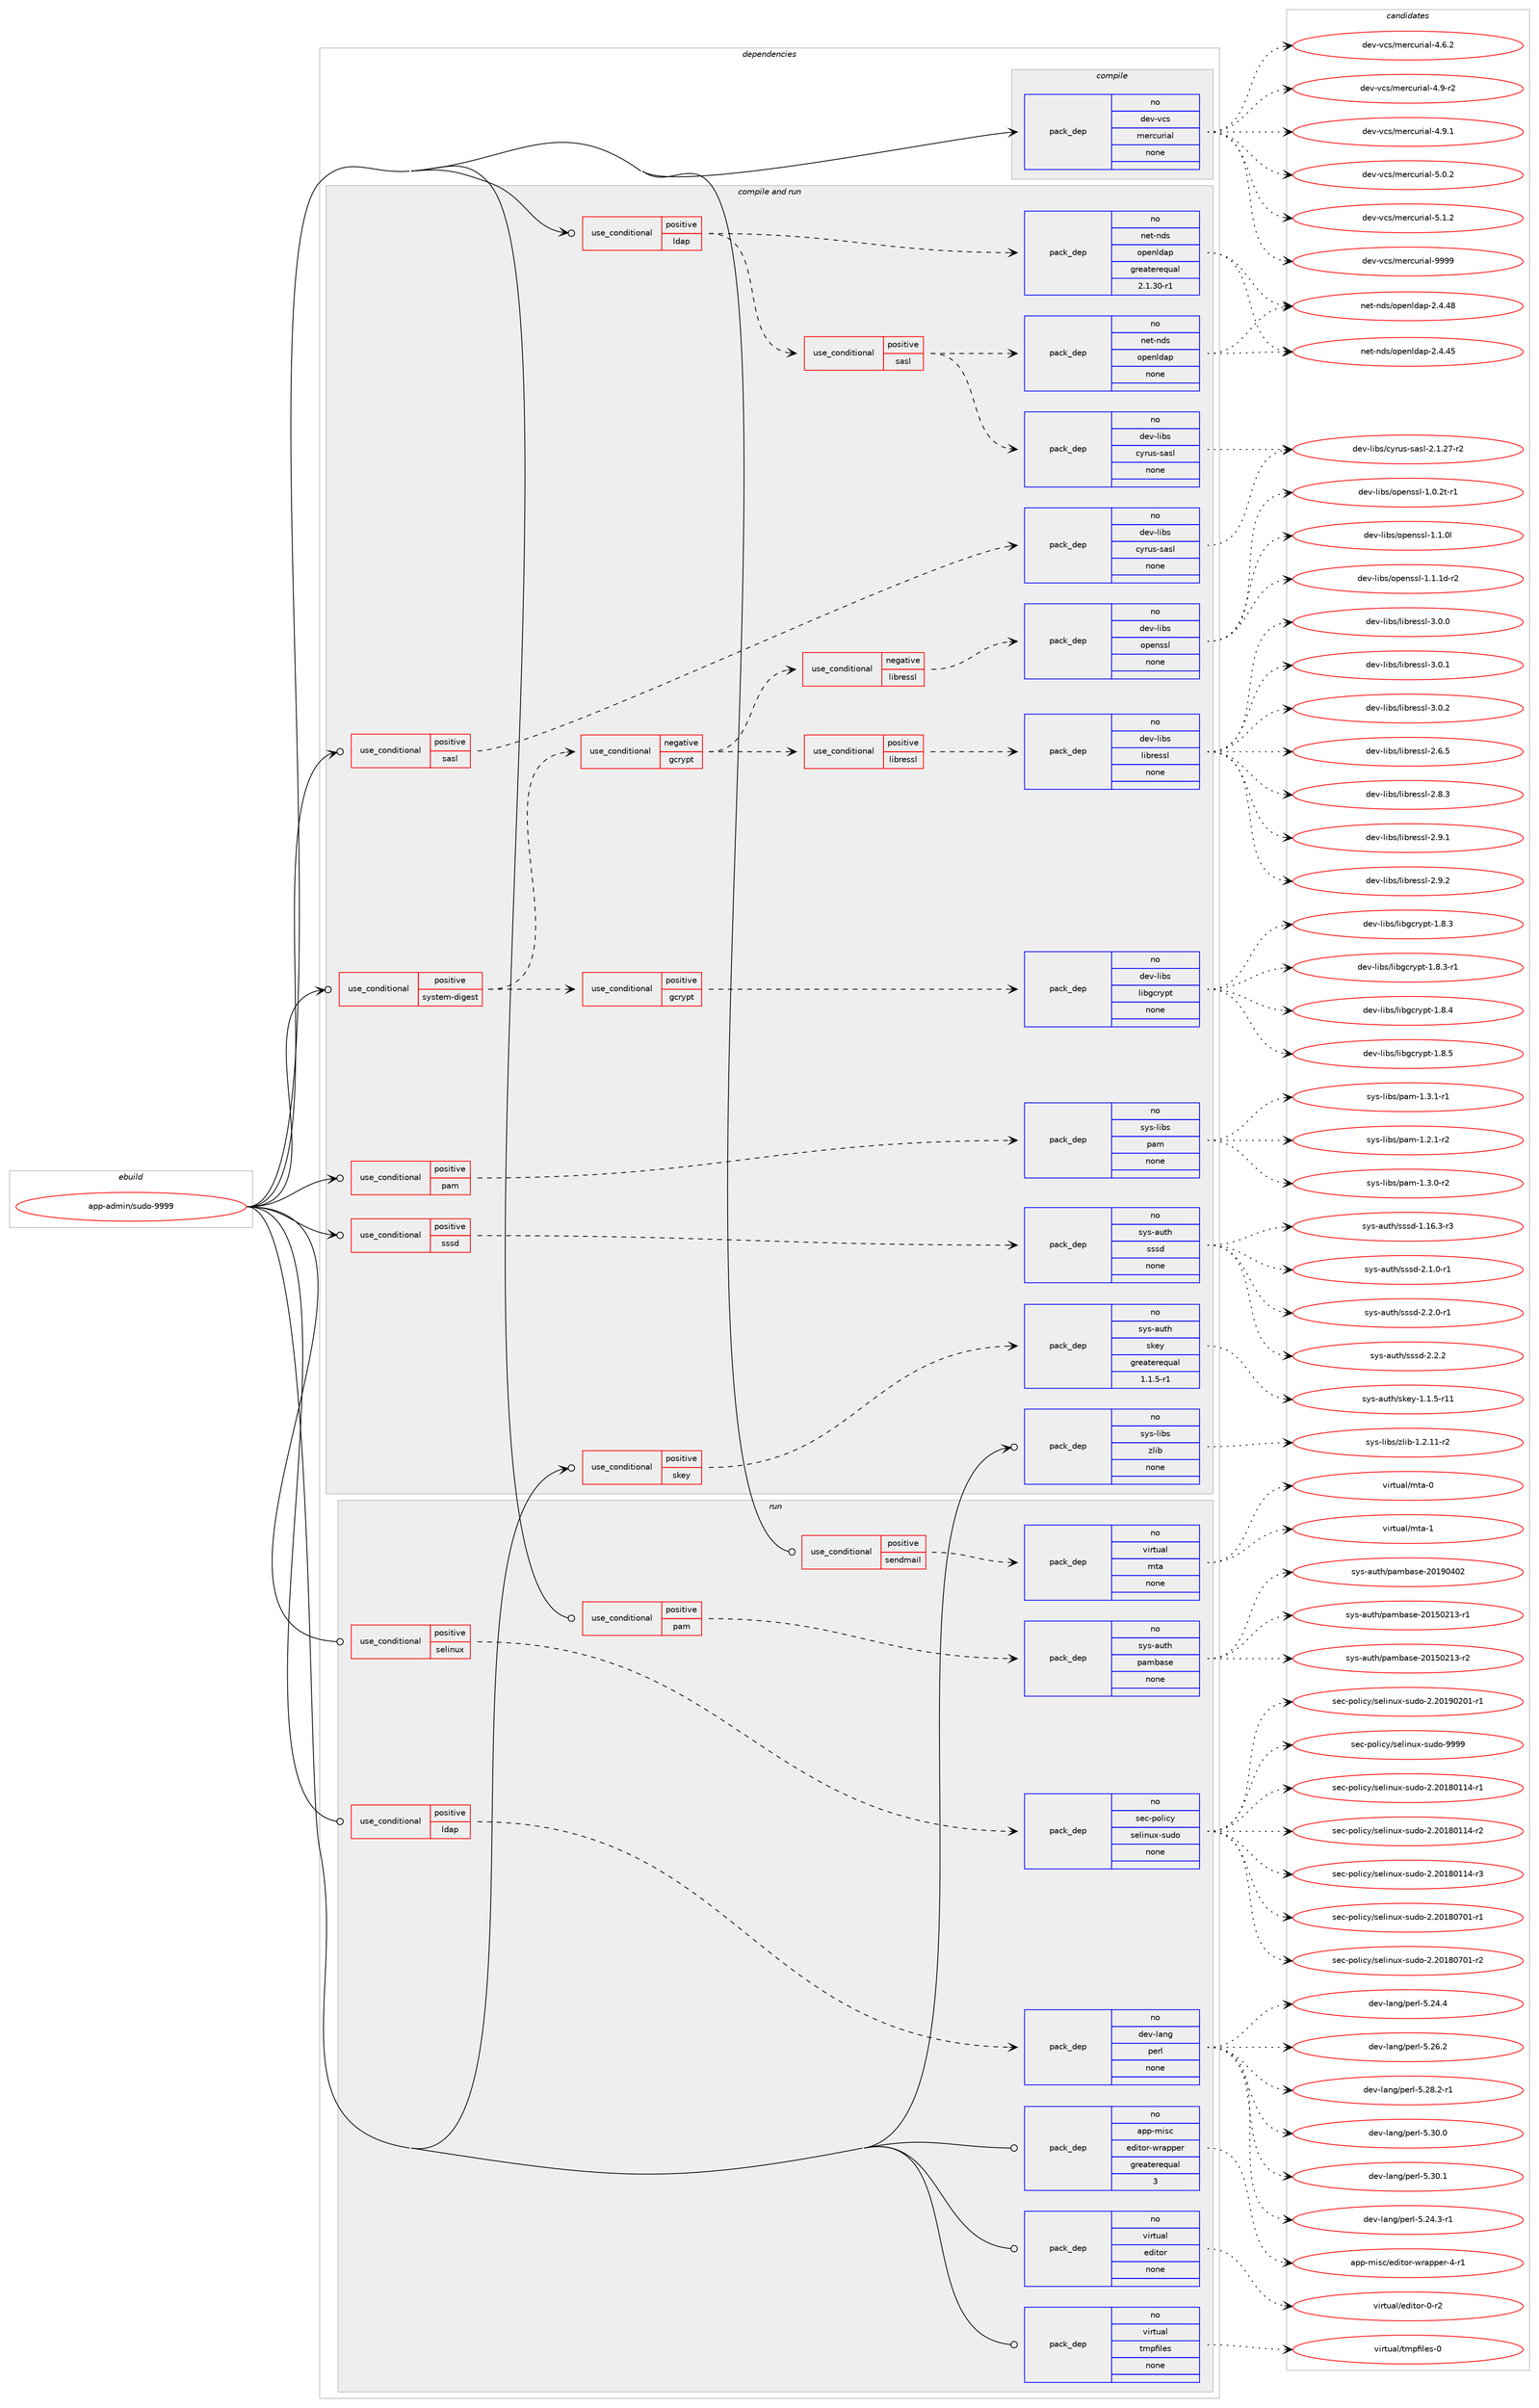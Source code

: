 digraph prolog {

# *************
# Graph options
# *************

newrank=true;
concentrate=true;
compound=true;
graph [rankdir=LR,fontname=Helvetica,fontsize=10,ranksep=1.5];#, ranksep=2.5, nodesep=0.2];
edge  [arrowhead=vee];
node  [fontname=Helvetica,fontsize=10];

# **********
# The ebuild
# **********

subgraph cluster_leftcol {
color=gray;
rank=same;
label=<<i>ebuild</i>>;
id [label="app-admin/sudo-9999", color=red, width=4, href="../app-admin/sudo-9999.svg"];
}

# ****************
# The dependencies
# ****************

subgraph cluster_midcol {
color=gray;
label=<<i>dependencies</i>>;
subgraph cluster_compile {
fillcolor="#eeeeee";
style=filled;
label=<<i>compile</i>>;
subgraph pack350468 {
dependency471294 [label=<<TABLE BORDER="0" CELLBORDER="1" CELLSPACING="0" CELLPADDING="4" WIDTH="220"><TR><TD ROWSPAN="6" CELLPADDING="30">pack_dep</TD></TR><TR><TD WIDTH="110">no</TD></TR><TR><TD>dev-vcs</TD></TR><TR><TD>mercurial</TD></TR><TR><TD>none</TD></TR><TR><TD></TD></TR></TABLE>>, shape=none, color=blue];
}
id:e -> dependency471294:w [weight=20,style="solid",arrowhead="vee"];
}
subgraph cluster_compileandrun {
fillcolor="#eeeeee";
style=filled;
label=<<i>compile and run</i>>;
subgraph cond112276 {
dependency471295 [label=<<TABLE BORDER="0" CELLBORDER="1" CELLSPACING="0" CELLPADDING="4"><TR><TD ROWSPAN="3" CELLPADDING="10">use_conditional</TD></TR><TR><TD>positive</TD></TR><TR><TD>ldap</TD></TR></TABLE>>, shape=none, color=red];
subgraph pack350469 {
dependency471296 [label=<<TABLE BORDER="0" CELLBORDER="1" CELLSPACING="0" CELLPADDING="4" WIDTH="220"><TR><TD ROWSPAN="6" CELLPADDING="30">pack_dep</TD></TR><TR><TD WIDTH="110">no</TD></TR><TR><TD>net-nds</TD></TR><TR><TD>openldap</TD></TR><TR><TD>greaterequal</TD></TR><TR><TD>2.1.30-r1</TD></TR></TABLE>>, shape=none, color=blue];
}
dependency471295:e -> dependency471296:w [weight=20,style="dashed",arrowhead="vee"];
subgraph cond112277 {
dependency471297 [label=<<TABLE BORDER="0" CELLBORDER="1" CELLSPACING="0" CELLPADDING="4"><TR><TD ROWSPAN="3" CELLPADDING="10">use_conditional</TD></TR><TR><TD>positive</TD></TR><TR><TD>sasl</TD></TR></TABLE>>, shape=none, color=red];
subgraph pack350470 {
dependency471298 [label=<<TABLE BORDER="0" CELLBORDER="1" CELLSPACING="0" CELLPADDING="4" WIDTH="220"><TR><TD ROWSPAN="6" CELLPADDING="30">pack_dep</TD></TR><TR><TD WIDTH="110">no</TD></TR><TR><TD>dev-libs</TD></TR><TR><TD>cyrus-sasl</TD></TR><TR><TD>none</TD></TR><TR><TD></TD></TR></TABLE>>, shape=none, color=blue];
}
dependency471297:e -> dependency471298:w [weight=20,style="dashed",arrowhead="vee"];
subgraph pack350471 {
dependency471299 [label=<<TABLE BORDER="0" CELLBORDER="1" CELLSPACING="0" CELLPADDING="4" WIDTH="220"><TR><TD ROWSPAN="6" CELLPADDING="30">pack_dep</TD></TR><TR><TD WIDTH="110">no</TD></TR><TR><TD>net-nds</TD></TR><TR><TD>openldap</TD></TR><TR><TD>none</TD></TR><TR><TD></TD></TR></TABLE>>, shape=none, color=blue];
}
dependency471297:e -> dependency471299:w [weight=20,style="dashed",arrowhead="vee"];
}
dependency471295:e -> dependency471297:w [weight=20,style="dashed",arrowhead="vee"];
}
id:e -> dependency471295:w [weight=20,style="solid",arrowhead="odotvee"];
subgraph cond112278 {
dependency471300 [label=<<TABLE BORDER="0" CELLBORDER="1" CELLSPACING="0" CELLPADDING="4"><TR><TD ROWSPAN="3" CELLPADDING="10">use_conditional</TD></TR><TR><TD>positive</TD></TR><TR><TD>pam</TD></TR></TABLE>>, shape=none, color=red];
subgraph pack350472 {
dependency471301 [label=<<TABLE BORDER="0" CELLBORDER="1" CELLSPACING="0" CELLPADDING="4" WIDTH="220"><TR><TD ROWSPAN="6" CELLPADDING="30">pack_dep</TD></TR><TR><TD WIDTH="110">no</TD></TR><TR><TD>sys-libs</TD></TR><TR><TD>pam</TD></TR><TR><TD>none</TD></TR><TR><TD></TD></TR></TABLE>>, shape=none, color=blue];
}
dependency471300:e -> dependency471301:w [weight=20,style="dashed",arrowhead="vee"];
}
id:e -> dependency471300:w [weight=20,style="solid",arrowhead="odotvee"];
subgraph cond112279 {
dependency471302 [label=<<TABLE BORDER="0" CELLBORDER="1" CELLSPACING="0" CELLPADDING="4"><TR><TD ROWSPAN="3" CELLPADDING="10">use_conditional</TD></TR><TR><TD>positive</TD></TR><TR><TD>sasl</TD></TR></TABLE>>, shape=none, color=red];
subgraph pack350473 {
dependency471303 [label=<<TABLE BORDER="0" CELLBORDER="1" CELLSPACING="0" CELLPADDING="4" WIDTH="220"><TR><TD ROWSPAN="6" CELLPADDING="30">pack_dep</TD></TR><TR><TD WIDTH="110">no</TD></TR><TR><TD>dev-libs</TD></TR><TR><TD>cyrus-sasl</TD></TR><TR><TD>none</TD></TR><TR><TD></TD></TR></TABLE>>, shape=none, color=blue];
}
dependency471302:e -> dependency471303:w [weight=20,style="dashed",arrowhead="vee"];
}
id:e -> dependency471302:w [weight=20,style="solid",arrowhead="odotvee"];
subgraph cond112280 {
dependency471304 [label=<<TABLE BORDER="0" CELLBORDER="1" CELLSPACING="0" CELLPADDING="4"><TR><TD ROWSPAN="3" CELLPADDING="10">use_conditional</TD></TR><TR><TD>positive</TD></TR><TR><TD>skey</TD></TR></TABLE>>, shape=none, color=red];
subgraph pack350474 {
dependency471305 [label=<<TABLE BORDER="0" CELLBORDER="1" CELLSPACING="0" CELLPADDING="4" WIDTH="220"><TR><TD ROWSPAN="6" CELLPADDING="30">pack_dep</TD></TR><TR><TD WIDTH="110">no</TD></TR><TR><TD>sys-auth</TD></TR><TR><TD>skey</TD></TR><TR><TD>greaterequal</TD></TR><TR><TD>1.1.5-r1</TD></TR></TABLE>>, shape=none, color=blue];
}
dependency471304:e -> dependency471305:w [weight=20,style="dashed",arrowhead="vee"];
}
id:e -> dependency471304:w [weight=20,style="solid",arrowhead="odotvee"];
subgraph cond112281 {
dependency471306 [label=<<TABLE BORDER="0" CELLBORDER="1" CELLSPACING="0" CELLPADDING="4"><TR><TD ROWSPAN="3" CELLPADDING="10">use_conditional</TD></TR><TR><TD>positive</TD></TR><TR><TD>sssd</TD></TR></TABLE>>, shape=none, color=red];
subgraph pack350475 {
dependency471307 [label=<<TABLE BORDER="0" CELLBORDER="1" CELLSPACING="0" CELLPADDING="4" WIDTH="220"><TR><TD ROWSPAN="6" CELLPADDING="30">pack_dep</TD></TR><TR><TD WIDTH="110">no</TD></TR><TR><TD>sys-auth</TD></TR><TR><TD>sssd</TD></TR><TR><TD>none</TD></TR><TR><TD></TD></TR></TABLE>>, shape=none, color=blue];
}
dependency471306:e -> dependency471307:w [weight=20,style="dashed",arrowhead="vee"];
}
id:e -> dependency471306:w [weight=20,style="solid",arrowhead="odotvee"];
subgraph cond112282 {
dependency471308 [label=<<TABLE BORDER="0" CELLBORDER="1" CELLSPACING="0" CELLPADDING="4"><TR><TD ROWSPAN="3" CELLPADDING="10">use_conditional</TD></TR><TR><TD>positive</TD></TR><TR><TD>system-digest</TD></TR></TABLE>>, shape=none, color=red];
subgraph cond112283 {
dependency471309 [label=<<TABLE BORDER="0" CELLBORDER="1" CELLSPACING="0" CELLPADDING="4"><TR><TD ROWSPAN="3" CELLPADDING="10">use_conditional</TD></TR><TR><TD>positive</TD></TR><TR><TD>gcrypt</TD></TR></TABLE>>, shape=none, color=red];
subgraph pack350476 {
dependency471310 [label=<<TABLE BORDER="0" CELLBORDER="1" CELLSPACING="0" CELLPADDING="4" WIDTH="220"><TR><TD ROWSPAN="6" CELLPADDING="30">pack_dep</TD></TR><TR><TD WIDTH="110">no</TD></TR><TR><TD>dev-libs</TD></TR><TR><TD>libgcrypt</TD></TR><TR><TD>none</TD></TR><TR><TD></TD></TR></TABLE>>, shape=none, color=blue];
}
dependency471309:e -> dependency471310:w [weight=20,style="dashed",arrowhead="vee"];
}
dependency471308:e -> dependency471309:w [weight=20,style="dashed",arrowhead="vee"];
subgraph cond112284 {
dependency471311 [label=<<TABLE BORDER="0" CELLBORDER="1" CELLSPACING="0" CELLPADDING="4"><TR><TD ROWSPAN="3" CELLPADDING="10">use_conditional</TD></TR><TR><TD>negative</TD></TR><TR><TD>gcrypt</TD></TR></TABLE>>, shape=none, color=red];
subgraph cond112285 {
dependency471312 [label=<<TABLE BORDER="0" CELLBORDER="1" CELLSPACING="0" CELLPADDING="4"><TR><TD ROWSPAN="3" CELLPADDING="10">use_conditional</TD></TR><TR><TD>negative</TD></TR><TR><TD>libressl</TD></TR></TABLE>>, shape=none, color=red];
subgraph pack350477 {
dependency471313 [label=<<TABLE BORDER="0" CELLBORDER="1" CELLSPACING="0" CELLPADDING="4" WIDTH="220"><TR><TD ROWSPAN="6" CELLPADDING="30">pack_dep</TD></TR><TR><TD WIDTH="110">no</TD></TR><TR><TD>dev-libs</TD></TR><TR><TD>openssl</TD></TR><TR><TD>none</TD></TR><TR><TD></TD></TR></TABLE>>, shape=none, color=blue];
}
dependency471312:e -> dependency471313:w [weight=20,style="dashed",arrowhead="vee"];
}
dependency471311:e -> dependency471312:w [weight=20,style="dashed",arrowhead="vee"];
subgraph cond112286 {
dependency471314 [label=<<TABLE BORDER="0" CELLBORDER="1" CELLSPACING="0" CELLPADDING="4"><TR><TD ROWSPAN="3" CELLPADDING="10">use_conditional</TD></TR><TR><TD>positive</TD></TR><TR><TD>libressl</TD></TR></TABLE>>, shape=none, color=red];
subgraph pack350478 {
dependency471315 [label=<<TABLE BORDER="0" CELLBORDER="1" CELLSPACING="0" CELLPADDING="4" WIDTH="220"><TR><TD ROWSPAN="6" CELLPADDING="30">pack_dep</TD></TR><TR><TD WIDTH="110">no</TD></TR><TR><TD>dev-libs</TD></TR><TR><TD>libressl</TD></TR><TR><TD>none</TD></TR><TR><TD></TD></TR></TABLE>>, shape=none, color=blue];
}
dependency471314:e -> dependency471315:w [weight=20,style="dashed",arrowhead="vee"];
}
dependency471311:e -> dependency471314:w [weight=20,style="dashed",arrowhead="vee"];
}
dependency471308:e -> dependency471311:w [weight=20,style="dashed",arrowhead="vee"];
}
id:e -> dependency471308:w [weight=20,style="solid",arrowhead="odotvee"];
subgraph pack350479 {
dependency471316 [label=<<TABLE BORDER="0" CELLBORDER="1" CELLSPACING="0" CELLPADDING="4" WIDTH="220"><TR><TD ROWSPAN="6" CELLPADDING="30">pack_dep</TD></TR><TR><TD WIDTH="110">no</TD></TR><TR><TD>sys-libs</TD></TR><TR><TD>zlib</TD></TR><TR><TD>none</TD></TR><TR><TD></TD></TR></TABLE>>, shape=none, color=blue];
}
id:e -> dependency471316:w [weight=20,style="solid",arrowhead="odotvee"];
}
subgraph cluster_run {
fillcolor="#eeeeee";
style=filled;
label=<<i>run</i>>;
subgraph cond112287 {
dependency471317 [label=<<TABLE BORDER="0" CELLBORDER="1" CELLSPACING="0" CELLPADDING="4"><TR><TD ROWSPAN="3" CELLPADDING="10">use_conditional</TD></TR><TR><TD>positive</TD></TR><TR><TD>ldap</TD></TR></TABLE>>, shape=none, color=red];
subgraph pack350480 {
dependency471318 [label=<<TABLE BORDER="0" CELLBORDER="1" CELLSPACING="0" CELLPADDING="4" WIDTH="220"><TR><TD ROWSPAN="6" CELLPADDING="30">pack_dep</TD></TR><TR><TD WIDTH="110">no</TD></TR><TR><TD>dev-lang</TD></TR><TR><TD>perl</TD></TR><TR><TD>none</TD></TR><TR><TD></TD></TR></TABLE>>, shape=none, color=blue];
}
dependency471317:e -> dependency471318:w [weight=20,style="dashed",arrowhead="vee"];
}
id:e -> dependency471317:w [weight=20,style="solid",arrowhead="odot"];
subgraph cond112288 {
dependency471319 [label=<<TABLE BORDER="0" CELLBORDER="1" CELLSPACING="0" CELLPADDING="4"><TR><TD ROWSPAN="3" CELLPADDING="10">use_conditional</TD></TR><TR><TD>positive</TD></TR><TR><TD>pam</TD></TR></TABLE>>, shape=none, color=red];
subgraph pack350481 {
dependency471320 [label=<<TABLE BORDER="0" CELLBORDER="1" CELLSPACING="0" CELLPADDING="4" WIDTH="220"><TR><TD ROWSPAN="6" CELLPADDING="30">pack_dep</TD></TR><TR><TD WIDTH="110">no</TD></TR><TR><TD>sys-auth</TD></TR><TR><TD>pambase</TD></TR><TR><TD>none</TD></TR><TR><TD></TD></TR></TABLE>>, shape=none, color=blue];
}
dependency471319:e -> dependency471320:w [weight=20,style="dashed",arrowhead="vee"];
}
id:e -> dependency471319:w [weight=20,style="solid",arrowhead="odot"];
subgraph cond112289 {
dependency471321 [label=<<TABLE BORDER="0" CELLBORDER="1" CELLSPACING="0" CELLPADDING="4"><TR><TD ROWSPAN="3" CELLPADDING="10">use_conditional</TD></TR><TR><TD>positive</TD></TR><TR><TD>selinux</TD></TR></TABLE>>, shape=none, color=red];
subgraph pack350482 {
dependency471322 [label=<<TABLE BORDER="0" CELLBORDER="1" CELLSPACING="0" CELLPADDING="4" WIDTH="220"><TR><TD ROWSPAN="6" CELLPADDING="30">pack_dep</TD></TR><TR><TD WIDTH="110">no</TD></TR><TR><TD>sec-policy</TD></TR><TR><TD>selinux-sudo</TD></TR><TR><TD>none</TD></TR><TR><TD></TD></TR></TABLE>>, shape=none, color=blue];
}
dependency471321:e -> dependency471322:w [weight=20,style="dashed",arrowhead="vee"];
}
id:e -> dependency471321:w [weight=20,style="solid",arrowhead="odot"];
subgraph cond112290 {
dependency471323 [label=<<TABLE BORDER="0" CELLBORDER="1" CELLSPACING="0" CELLPADDING="4"><TR><TD ROWSPAN="3" CELLPADDING="10">use_conditional</TD></TR><TR><TD>positive</TD></TR><TR><TD>sendmail</TD></TR></TABLE>>, shape=none, color=red];
subgraph pack350483 {
dependency471324 [label=<<TABLE BORDER="0" CELLBORDER="1" CELLSPACING="0" CELLPADDING="4" WIDTH="220"><TR><TD ROWSPAN="6" CELLPADDING="30">pack_dep</TD></TR><TR><TD WIDTH="110">no</TD></TR><TR><TD>virtual</TD></TR><TR><TD>mta</TD></TR><TR><TD>none</TD></TR><TR><TD></TD></TR></TABLE>>, shape=none, color=blue];
}
dependency471323:e -> dependency471324:w [weight=20,style="dashed",arrowhead="vee"];
}
id:e -> dependency471323:w [weight=20,style="solid",arrowhead="odot"];
subgraph pack350484 {
dependency471325 [label=<<TABLE BORDER="0" CELLBORDER="1" CELLSPACING="0" CELLPADDING="4" WIDTH="220"><TR><TD ROWSPAN="6" CELLPADDING="30">pack_dep</TD></TR><TR><TD WIDTH="110">no</TD></TR><TR><TD>app-misc</TD></TR><TR><TD>editor-wrapper</TD></TR><TR><TD>greaterequal</TD></TR><TR><TD>3</TD></TR></TABLE>>, shape=none, color=blue];
}
id:e -> dependency471325:w [weight=20,style="solid",arrowhead="odot"];
subgraph pack350485 {
dependency471326 [label=<<TABLE BORDER="0" CELLBORDER="1" CELLSPACING="0" CELLPADDING="4" WIDTH="220"><TR><TD ROWSPAN="6" CELLPADDING="30">pack_dep</TD></TR><TR><TD WIDTH="110">no</TD></TR><TR><TD>virtual</TD></TR><TR><TD>editor</TD></TR><TR><TD>none</TD></TR><TR><TD></TD></TR></TABLE>>, shape=none, color=blue];
}
id:e -> dependency471326:w [weight=20,style="solid",arrowhead="odot"];
subgraph pack350486 {
dependency471327 [label=<<TABLE BORDER="0" CELLBORDER="1" CELLSPACING="0" CELLPADDING="4" WIDTH="220"><TR><TD ROWSPAN="6" CELLPADDING="30">pack_dep</TD></TR><TR><TD WIDTH="110">no</TD></TR><TR><TD>virtual</TD></TR><TR><TD>tmpfiles</TD></TR><TR><TD>none</TD></TR><TR><TD></TD></TR></TABLE>>, shape=none, color=blue];
}
id:e -> dependency471327:w [weight=20,style="solid",arrowhead="odot"];
}
}

# **************
# The candidates
# **************

subgraph cluster_choices {
rank=same;
color=gray;
label=<<i>candidates</i>>;

subgraph choice350468 {
color=black;
nodesep=1;
choice1001011184511899115471091011149911711410597108455246544650 [label="dev-vcs/mercurial-4.6.2", color=red, width=4,href="../dev-vcs/mercurial-4.6.2.svg"];
choice1001011184511899115471091011149911711410597108455246574511450 [label="dev-vcs/mercurial-4.9-r2", color=red, width=4,href="../dev-vcs/mercurial-4.9-r2.svg"];
choice1001011184511899115471091011149911711410597108455246574649 [label="dev-vcs/mercurial-4.9.1", color=red, width=4,href="../dev-vcs/mercurial-4.9.1.svg"];
choice1001011184511899115471091011149911711410597108455346484650 [label="dev-vcs/mercurial-5.0.2", color=red, width=4,href="../dev-vcs/mercurial-5.0.2.svg"];
choice1001011184511899115471091011149911711410597108455346494650 [label="dev-vcs/mercurial-5.1.2", color=red, width=4,href="../dev-vcs/mercurial-5.1.2.svg"];
choice10010111845118991154710910111499117114105971084557575757 [label="dev-vcs/mercurial-9999", color=red, width=4,href="../dev-vcs/mercurial-9999.svg"];
dependency471294:e -> choice1001011184511899115471091011149911711410597108455246544650:w [style=dotted,weight="100"];
dependency471294:e -> choice1001011184511899115471091011149911711410597108455246574511450:w [style=dotted,weight="100"];
dependency471294:e -> choice1001011184511899115471091011149911711410597108455246574649:w [style=dotted,weight="100"];
dependency471294:e -> choice1001011184511899115471091011149911711410597108455346484650:w [style=dotted,weight="100"];
dependency471294:e -> choice1001011184511899115471091011149911711410597108455346494650:w [style=dotted,weight="100"];
dependency471294:e -> choice10010111845118991154710910111499117114105971084557575757:w [style=dotted,weight="100"];
}
subgraph choice350469 {
color=black;
nodesep=1;
choice11010111645110100115471111121011101081009711245504652465253 [label="net-nds/openldap-2.4.45", color=red, width=4,href="../net-nds/openldap-2.4.45.svg"];
choice11010111645110100115471111121011101081009711245504652465256 [label="net-nds/openldap-2.4.48", color=red, width=4,href="../net-nds/openldap-2.4.48.svg"];
dependency471296:e -> choice11010111645110100115471111121011101081009711245504652465253:w [style=dotted,weight="100"];
dependency471296:e -> choice11010111645110100115471111121011101081009711245504652465256:w [style=dotted,weight="100"];
}
subgraph choice350470 {
color=black;
nodesep=1;
choice100101118451081059811547991211141171154511597115108455046494650554511450 [label="dev-libs/cyrus-sasl-2.1.27-r2", color=red, width=4,href="../dev-libs/cyrus-sasl-2.1.27-r2.svg"];
dependency471298:e -> choice100101118451081059811547991211141171154511597115108455046494650554511450:w [style=dotted,weight="100"];
}
subgraph choice350471 {
color=black;
nodesep=1;
choice11010111645110100115471111121011101081009711245504652465253 [label="net-nds/openldap-2.4.45", color=red, width=4,href="../net-nds/openldap-2.4.45.svg"];
choice11010111645110100115471111121011101081009711245504652465256 [label="net-nds/openldap-2.4.48", color=red, width=4,href="../net-nds/openldap-2.4.48.svg"];
dependency471299:e -> choice11010111645110100115471111121011101081009711245504652465253:w [style=dotted,weight="100"];
dependency471299:e -> choice11010111645110100115471111121011101081009711245504652465256:w [style=dotted,weight="100"];
}
subgraph choice350472 {
color=black;
nodesep=1;
choice115121115451081059811547112971094549465046494511450 [label="sys-libs/pam-1.2.1-r2", color=red, width=4,href="../sys-libs/pam-1.2.1-r2.svg"];
choice115121115451081059811547112971094549465146484511450 [label="sys-libs/pam-1.3.0-r2", color=red, width=4,href="../sys-libs/pam-1.3.0-r2.svg"];
choice115121115451081059811547112971094549465146494511449 [label="sys-libs/pam-1.3.1-r1", color=red, width=4,href="../sys-libs/pam-1.3.1-r1.svg"];
dependency471301:e -> choice115121115451081059811547112971094549465046494511450:w [style=dotted,weight="100"];
dependency471301:e -> choice115121115451081059811547112971094549465146484511450:w [style=dotted,weight="100"];
dependency471301:e -> choice115121115451081059811547112971094549465146494511449:w [style=dotted,weight="100"];
}
subgraph choice350473 {
color=black;
nodesep=1;
choice100101118451081059811547991211141171154511597115108455046494650554511450 [label="dev-libs/cyrus-sasl-2.1.27-r2", color=red, width=4,href="../dev-libs/cyrus-sasl-2.1.27-r2.svg"];
dependency471303:e -> choice100101118451081059811547991211141171154511597115108455046494650554511450:w [style=dotted,weight="100"];
}
subgraph choice350474 {
color=black;
nodesep=1;
choice115121115459711711610447115107101121454946494653451144949 [label="sys-auth/skey-1.1.5-r11", color=red, width=4,href="../sys-auth/skey-1.1.5-r11.svg"];
dependency471305:e -> choice115121115459711711610447115107101121454946494653451144949:w [style=dotted,weight="100"];
}
subgraph choice350475 {
color=black;
nodesep=1;
choice115121115459711711610447115115115100454946495446514511451 [label="sys-auth/sssd-1.16.3-r3", color=red, width=4,href="../sys-auth/sssd-1.16.3-r3.svg"];
choice1151211154597117116104471151151151004550464946484511449 [label="sys-auth/sssd-2.1.0-r1", color=red, width=4,href="../sys-auth/sssd-2.1.0-r1.svg"];
choice1151211154597117116104471151151151004550465046484511449 [label="sys-auth/sssd-2.2.0-r1", color=red, width=4,href="../sys-auth/sssd-2.2.0-r1.svg"];
choice115121115459711711610447115115115100455046504650 [label="sys-auth/sssd-2.2.2", color=red, width=4,href="../sys-auth/sssd-2.2.2.svg"];
dependency471307:e -> choice115121115459711711610447115115115100454946495446514511451:w [style=dotted,weight="100"];
dependency471307:e -> choice1151211154597117116104471151151151004550464946484511449:w [style=dotted,weight="100"];
dependency471307:e -> choice1151211154597117116104471151151151004550465046484511449:w [style=dotted,weight="100"];
dependency471307:e -> choice115121115459711711610447115115115100455046504650:w [style=dotted,weight="100"];
}
subgraph choice350476 {
color=black;
nodesep=1;
choice1001011184510810598115471081059810399114121112116454946564651 [label="dev-libs/libgcrypt-1.8.3", color=red, width=4,href="../dev-libs/libgcrypt-1.8.3.svg"];
choice10010111845108105981154710810598103991141211121164549465646514511449 [label="dev-libs/libgcrypt-1.8.3-r1", color=red, width=4,href="../dev-libs/libgcrypt-1.8.3-r1.svg"];
choice1001011184510810598115471081059810399114121112116454946564652 [label="dev-libs/libgcrypt-1.8.4", color=red, width=4,href="../dev-libs/libgcrypt-1.8.4.svg"];
choice1001011184510810598115471081059810399114121112116454946564653 [label="dev-libs/libgcrypt-1.8.5", color=red, width=4,href="../dev-libs/libgcrypt-1.8.5.svg"];
dependency471310:e -> choice1001011184510810598115471081059810399114121112116454946564651:w [style=dotted,weight="100"];
dependency471310:e -> choice10010111845108105981154710810598103991141211121164549465646514511449:w [style=dotted,weight="100"];
dependency471310:e -> choice1001011184510810598115471081059810399114121112116454946564652:w [style=dotted,weight="100"];
dependency471310:e -> choice1001011184510810598115471081059810399114121112116454946564653:w [style=dotted,weight="100"];
}
subgraph choice350477 {
color=black;
nodesep=1;
choice1001011184510810598115471111121011101151151084549464846501164511449 [label="dev-libs/openssl-1.0.2t-r1", color=red, width=4,href="../dev-libs/openssl-1.0.2t-r1.svg"];
choice100101118451081059811547111112101110115115108454946494648108 [label="dev-libs/openssl-1.1.0l", color=red, width=4,href="../dev-libs/openssl-1.1.0l.svg"];
choice1001011184510810598115471111121011101151151084549464946491004511450 [label="dev-libs/openssl-1.1.1d-r2", color=red, width=4,href="../dev-libs/openssl-1.1.1d-r2.svg"];
dependency471313:e -> choice1001011184510810598115471111121011101151151084549464846501164511449:w [style=dotted,weight="100"];
dependency471313:e -> choice100101118451081059811547111112101110115115108454946494648108:w [style=dotted,weight="100"];
dependency471313:e -> choice1001011184510810598115471111121011101151151084549464946491004511450:w [style=dotted,weight="100"];
}
subgraph choice350478 {
color=black;
nodesep=1;
choice10010111845108105981154710810598114101115115108455046544653 [label="dev-libs/libressl-2.6.5", color=red, width=4,href="../dev-libs/libressl-2.6.5.svg"];
choice10010111845108105981154710810598114101115115108455046564651 [label="dev-libs/libressl-2.8.3", color=red, width=4,href="../dev-libs/libressl-2.8.3.svg"];
choice10010111845108105981154710810598114101115115108455046574649 [label="dev-libs/libressl-2.9.1", color=red, width=4,href="../dev-libs/libressl-2.9.1.svg"];
choice10010111845108105981154710810598114101115115108455046574650 [label="dev-libs/libressl-2.9.2", color=red, width=4,href="../dev-libs/libressl-2.9.2.svg"];
choice10010111845108105981154710810598114101115115108455146484648 [label="dev-libs/libressl-3.0.0", color=red, width=4,href="../dev-libs/libressl-3.0.0.svg"];
choice10010111845108105981154710810598114101115115108455146484649 [label="dev-libs/libressl-3.0.1", color=red, width=4,href="../dev-libs/libressl-3.0.1.svg"];
choice10010111845108105981154710810598114101115115108455146484650 [label="dev-libs/libressl-3.0.2", color=red, width=4,href="../dev-libs/libressl-3.0.2.svg"];
dependency471315:e -> choice10010111845108105981154710810598114101115115108455046544653:w [style=dotted,weight="100"];
dependency471315:e -> choice10010111845108105981154710810598114101115115108455046564651:w [style=dotted,weight="100"];
dependency471315:e -> choice10010111845108105981154710810598114101115115108455046574649:w [style=dotted,weight="100"];
dependency471315:e -> choice10010111845108105981154710810598114101115115108455046574650:w [style=dotted,weight="100"];
dependency471315:e -> choice10010111845108105981154710810598114101115115108455146484648:w [style=dotted,weight="100"];
dependency471315:e -> choice10010111845108105981154710810598114101115115108455146484649:w [style=dotted,weight="100"];
dependency471315:e -> choice10010111845108105981154710810598114101115115108455146484650:w [style=dotted,weight="100"];
}
subgraph choice350479 {
color=black;
nodesep=1;
choice11512111545108105981154712210810598454946504649494511450 [label="sys-libs/zlib-1.2.11-r2", color=red, width=4,href="../sys-libs/zlib-1.2.11-r2.svg"];
dependency471316:e -> choice11512111545108105981154712210810598454946504649494511450:w [style=dotted,weight="100"];
}
subgraph choice350480 {
color=black;
nodesep=1;
choice100101118451089711010347112101114108455346505246514511449 [label="dev-lang/perl-5.24.3-r1", color=red, width=4,href="../dev-lang/perl-5.24.3-r1.svg"];
choice10010111845108971101034711210111410845534650524652 [label="dev-lang/perl-5.24.4", color=red, width=4,href="../dev-lang/perl-5.24.4.svg"];
choice10010111845108971101034711210111410845534650544650 [label="dev-lang/perl-5.26.2", color=red, width=4,href="../dev-lang/perl-5.26.2.svg"];
choice100101118451089711010347112101114108455346505646504511449 [label="dev-lang/perl-5.28.2-r1", color=red, width=4,href="../dev-lang/perl-5.28.2-r1.svg"];
choice10010111845108971101034711210111410845534651484648 [label="dev-lang/perl-5.30.0", color=red, width=4,href="../dev-lang/perl-5.30.0.svg"];
choice10010111845108971101034711210111410845534651484649 [label="dev-lang/perl-5.30.1", color=red, width=4,href="../dev-lang/perl-5.30.1.svg"];
dependency471318:e -> choice100101118451089711010347112101114108455346505246514511449:w [style=dotted,weight="100"];
dependency471318:e -> choice10010111845108971101034711210111410845534650524652:w [style=dotted,weight="100"];
dependency471318:e -> choice10010111845108971101034711210111410845534650544650:w [style=dotted,weight="100"];
dependency471318:e -> choice100101118451089711010347112101114108455346505646504511449:w [style=dotted,weight="100"];
dependency471318:e -> choice10010111845108971101034711210111410845534651484648:w [style=dotted,weight="100"];
dependency471318:e -> choice10010111845108971101034711210111410845534651484649:w [style=dotted,weight="100"];
}
subgraph choice350481 {
color=black;
nodesep=1;
choice1151211154597117116104471129710998971151014550484953485049514511449 [label="sys-auth/pambase-20150213-r1", color=red, width=4,href="../sys-auth/pambase-20150213-r1.svg"];
choice1151211154597117116104471129710998971151014550484953485049514511450 [label="sys-auth/pambase-20150213-r2", color=red, width=4,href="../sys-auth/pambase-20150213-r2.svg"];
choice115121115459711711610447112971099897115101455048495748524850 [label="sys-auth/pambase-20190402", color=red, width=4,href="../sys-auth/pambase-20190402.svg"];
dependency471320:e -> choice1151211154597117116104471129710998971151014550484953485049514511449:w [style=dotted,weight="100"];
dependency471320:e -> choice1151211154597117116104471129710998971151014550484953485049514511450:w [style=dotted,weight="100"];
dependency471320:e -> choice115121115459711711610447112971099897115101455048495748524850:w [style=dotted,weight="100"];
}
subgraph choice350482 {
color=black;
nodesep=1;
choice115101994511211110810599121471151011081051101171204511511710011145504650484956484949524511449 [label="sec-policy/selinux-sudo-2.20180114-r1", color=red, width=4,href="../sec-policy/selinux-sudo-2.20180114-r1.svg"];
choice115101994511211110810599121471151011081051101171204511511710011145504650484956484949524511450 [label="sec-policy/selinux-sudo-2.20180114-r2", color=red, width=4,href="../sec-policy/selinux-sudo-2.20180114-r2.svg"];
choice115101994511211110810599121471151011081051101171204511511710011145504650484956484949524511451 [label="sec-policy/selinux-sudo-2.20180114-r3", color=red, width=4,href="../sec-policy/selinux-sudo-2.20180114-r3.svg"];
choice115101994511211110810599121471151011081051101171204511511710011145504650484956485548494511449 [label="sec-policy/selinux-sudo-2.20180701-r1", color=red, width=4,href="../sec-policy/selinux-sudo-2.20180701-r1.svg"];
choice115101994511211110810599121471151011081051101171204511511710011145504650484956485548494511450 [label="sec-policy/selinux-sudo-2.20180701-r2", color=red, width=4,href="../sec-policy/selinux-sudo-2.20180701-r2.svg"];
choice115101994511211110810599121471151011081051101171204511511710011145504650484957485048494511449 [label="sec-policy/selinux-sudo-2.20190201-r1", color=red, width=4,href="../sec-policy/selinux-sudo-2.20190201-r1.svg"];
choice11510199451121111081059912147115101108105110117120451151171001114557575757 [label="sec-policy/selinux-sudo-9999", color=red, width=4,href="../sec-policy/selinux-sudo-9999.svg"];
dependency471322:e -> choice115101994511211110810599121471151011081051101171204511511710011145504650484956484949524511449:w [style=dotted,weight="100"];
dependency471322:e -> choice115101994511211110810599121471151011081051101171204511511710011145504650484956484949524511450:w [style=dotted,weight="100"];
dependency471322:e -> choice115101994511211110810599121471151011081051101171204511511710011145504650484956484949524511451:w [style=dotted,weight="100"];
dependency471322:e -> choice115101994511211110810599121471151011081051101171204511511710011145504650484956485548494511449:w [style=dotted,weight="100"];
dependency471322:e -> choice115101994511211110810599121471151011081051101171204511511710011145504650484956485548494511450:w [style=dotted,weight="100"];
dependency471322:e -> choice115101994511211110810599121471151011081051101171204511511710011145504650484957485048494511449:w [style=dotted,weight="100"];
dependency471322:e -> choice11510199451121111081059912147115101108105110117120451151171001114557575757:w [style=dotted,weight="100"];
}
subgraph choice350483 {
color=black;
nodesep=1;
choice1181051141161179710847109116974548 [label="virtual/mta-0", color=red, width=4,href="../virtual/mta-0.svg"];
choice1181051141161179710847109116974549 [label="virtual/mta-1", color=red, width=4,href="../virtual/mta-1.svg"];
dependency471324:e -> choice1181051141161179710847109116974548:w [style=dotted,weight="100"];
dependency471324:e -> choice1181051141161179710847109116974549:w [style=dotted,weight="100"];
}
subgraph choice350484 {
color=black;
nodesep=1;
choice97112112451091051159947101100105116111114451191149711211210111445524511449 [label="app-misc/editor-wrapper-4-r1", color=red, width=4,href="../app-misc/editor-wrapper-4-r1.svg"];
dependency471325:e -> choice97112112451091051159947101100105116111114451191149711211210111445524511449:w [style=dotted,weight="100"];
}
subgraph choice350485 {
color=black;
nodesep=1;
choice118105114116117971084710110010511611111445484511450 [label="virtual/editor-0-r2", color=red, width=4,href="../virtual/editor-0-r2.svg"];
dependency471326:e -> choice118105114116117971084710110010511611111445484511450:w [style=dotted,weight="100"];
}
subgraph choice350486 {
color=black;
nodesep=1;
choice11810511411611797108471161091121021051081011154548 [label="virtual/tmpfiles-0", color=red, width=4,href="../virtual/tmpfiles-0.svg"];
dependency471327:e -> choice11810511411611797108471161091121021051081011154548:w [style=dotted,weight="100"];
}
}

}
